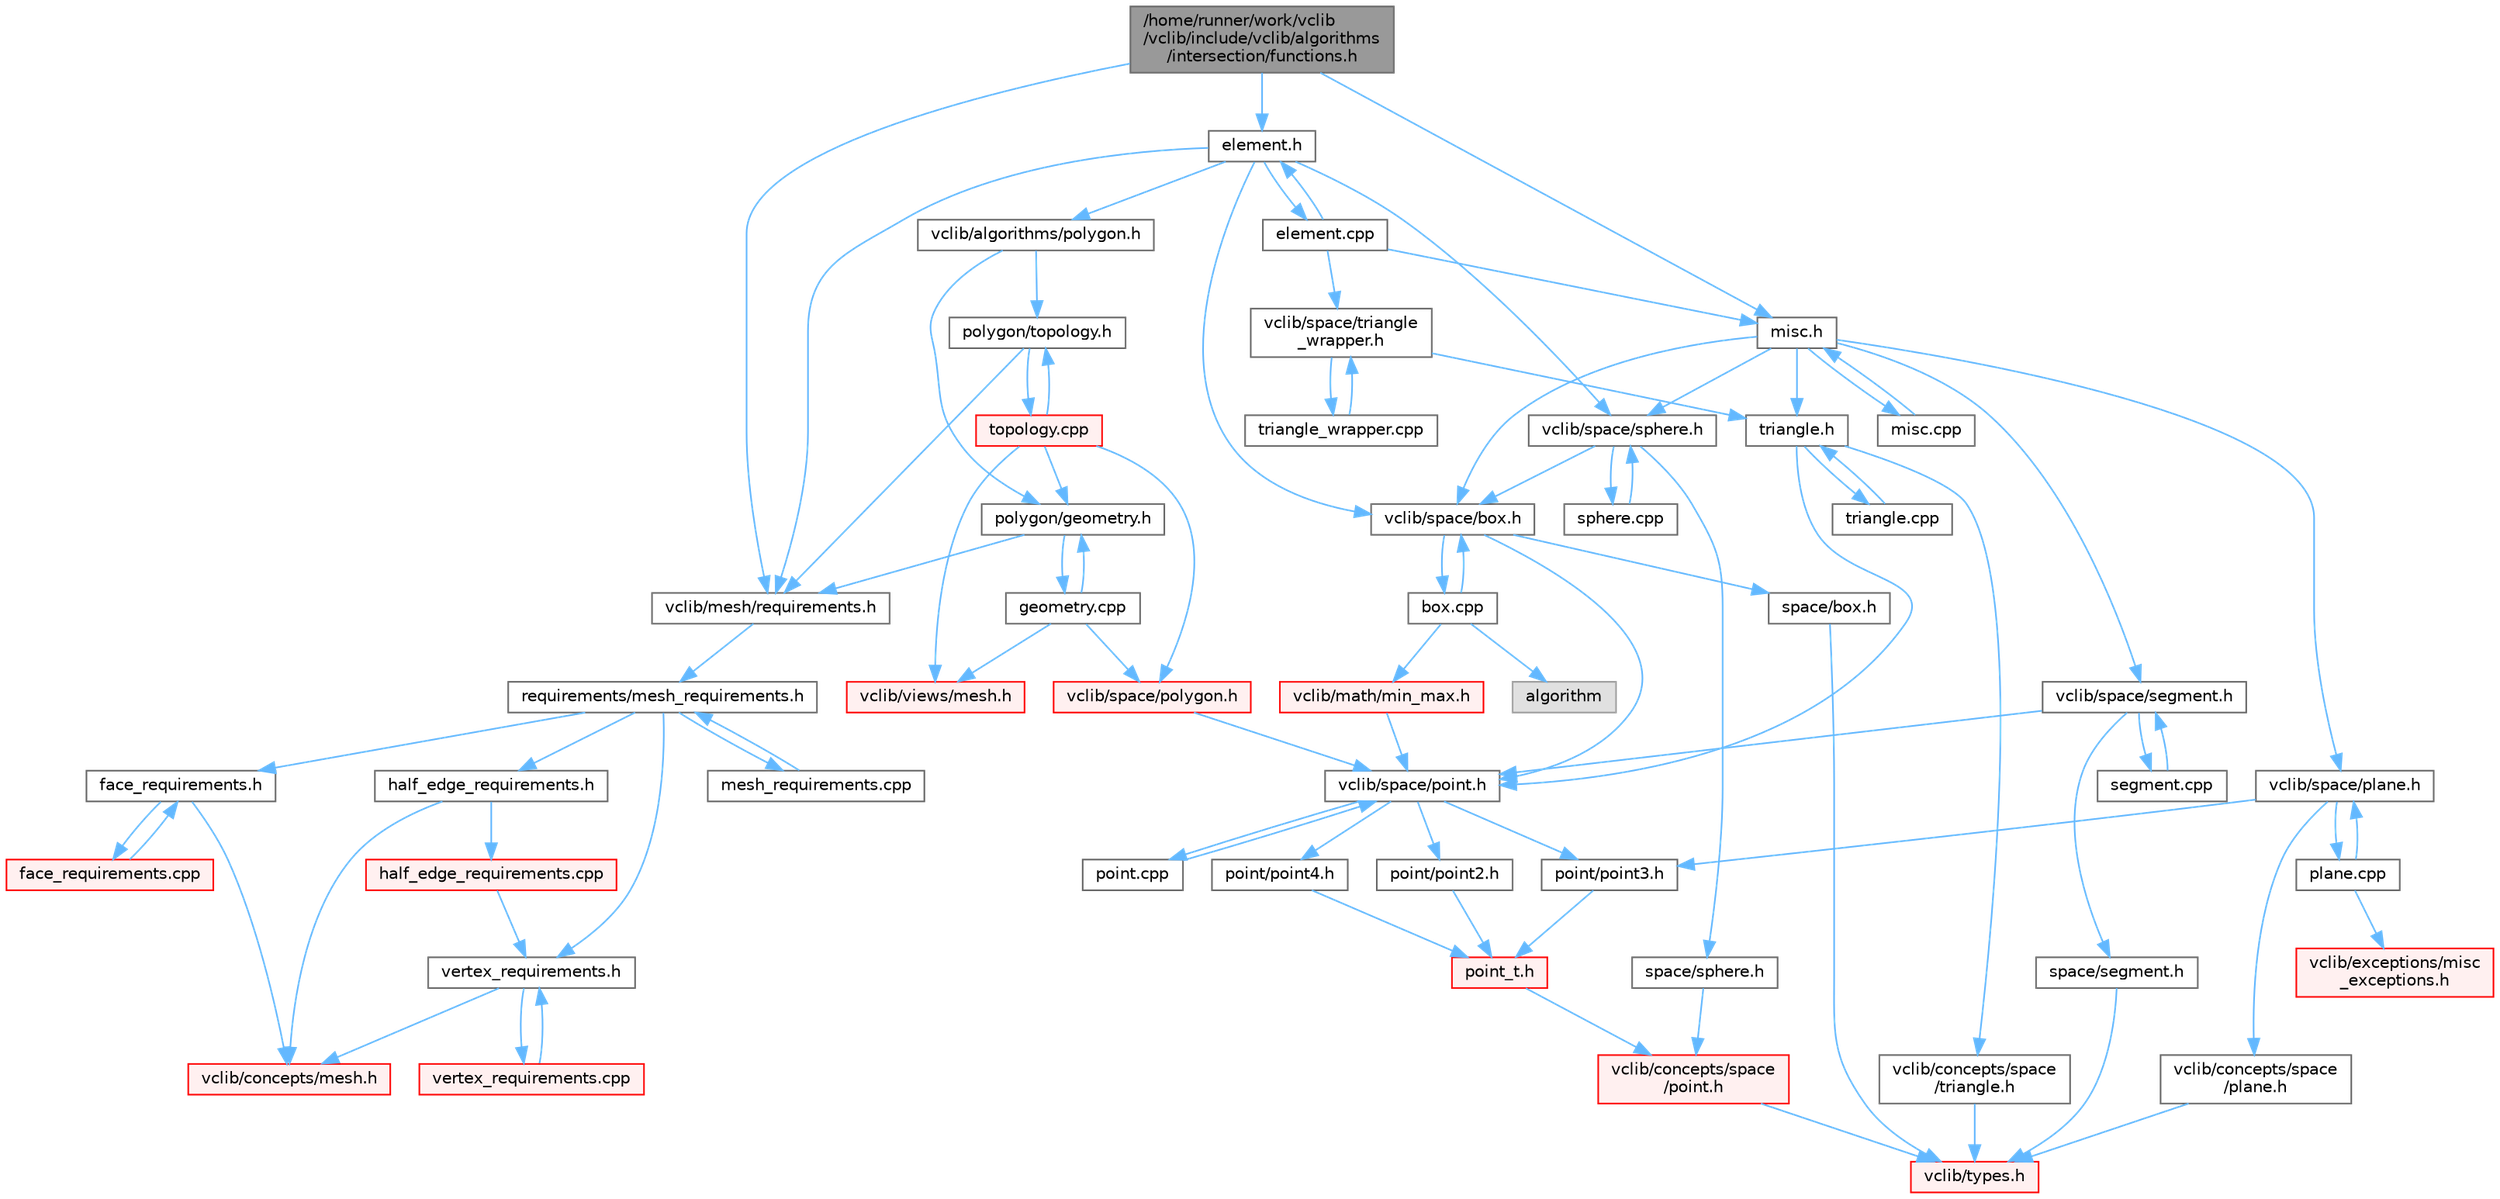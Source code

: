 digraph "/home/runner/work/vclib/vclib/include/vclib/algorithms/intersection/functions.h"
{
 // LATEX_PDF_SIZE
  bgcolor="transparent";
  edge [fontname=Helvetica,fontsize=10,labelfontname=Helvetica,labelfontsize=10];
  node [fontname=Helvetica,fontsize=10,shape=box,height=0.2,width=0.4];
  Node1 [label="/home/runner/work/vclib\l/vclib/include/vclib/algorithms\l/intersection/functions.h",height=0.2,width=0.4,color="gray40", fillcolor="grey60", style="filled", fontcolor="black",tooltip=" "];
  Node1 -> Node2 [color="steelblue1",style="solid"];
  Node2 [label="element.h",height=0.2,width=0.4,color="grey40", fillcolor="white", style="filled",URL="$algorithms_2intersection_2element_8h.html",tooltip=" "];
  Node2 -> Node3 [color="steelblue1",style="solid"];
  Node3 [label="vclib/algorithms/polygon.h",height=0.2,width=0.4,color="grey40", fillcolor="white", style="filled",URL="$algorithms_2polygon_8h.html",tooltip=" "];
  Node3 -> Node4 [color="steelblue1",style="solid"];
  Node4 [label="polygon/geometry.h",height=0.2,width=0.4,color="grey40", fillcolor="white", style="filled",URL="$geometry_8h.html",tooltip=" "];
  Node4 -> Node5 [color="steelblue1",style="solid"];
  Node5 [label="vclib/mesh/requirements.h",height=0.2,width=0.4,color="grey40", fillcolor="white", style="filled",URL="$requirements_8h.html",tooltip=" "];
  Node5 -> Node6 [color="steelblue1",style="solid"];
  Node6 [label="requirements/mesh_requirements.h",height=0.2,width=0.4,color="grey40", fillcolor="white", style="filled",URL="$mesh__requirements_8h.html",tooltip=" "];
  Node6 -> Node7 [color="steelblue1",style="solid"];
  Node7 [label="half_edge_requirements.h",height=0.2,width=0.4,color="grey40", fillcolor="white", style="filled",URL="$half__edge__requirements_8h.html",tooltip=" "];
  Node7 -> Node8 [color="steelblue1",style="solid"];
  Node8 [label="vclib/concepts/mesh.h",height=0.2,width=0.4,color="red", fillcolor="#FFF0F0", style="filled",URL="$concepts_2mesh_8h.html",tooltip=" "];
  Node7 -> Node74 [color="steelblue1",style="solid"];
  Node74 [label="half_edge_requirements.cpp",height=0.2,width=0.4,color="red", fillcolor="#FFF0F0", style="filled",URL="$half__edge__requirements_8cpp.html",tooltip=" "];
  Node74 -> Node75 [color="steelblue1",style="solid"];
  Node75 [label="vertex_requirements.h",height=0.2,width=0.4,color="grey40", fillcolor="white", style="filled",URL="$vertex__requirements_8h.html",tooltip=" "];
  Node75 -> Node8 [color="steelblue1",style="solid"];
  Node75 -> Node76 [color="steelblue1",style="solid"];
  Node76 [label="vertex_requirements.cpp",height=0.2,width=0.4,color="red", fillcolor="#FFF0F0", style="filled",URL="$vertex__requirements_8cpp.html",tooltip=" "];
  Node76 -> Node75 [color="steelblue1",style="solid"];
  Node6 -> Node156 [color="steelblue1",style="solid"];
  Node156 [label="face_requirements.h",height=0.2,width=0.4,color="grey40", fillcolor="white", style="filled",URL="$face__requirements_8h.html",tooltip=" "];
  Node156 -> Node8 [color="steelblue1",style="solid"];
  Node156 -> Node157 [color="steelblue1",style="solid"];
  Node157 [label="face_requirements.cpp",height=0.2,width=0.4,color="red", fillcolor="#FFF0F0", style="filled",URL="$face__requirements_8cpp.html",tooltip=" "];
  Node157 -> Node156 [color="steelblue1",style="solid"];
  Node6 -> Node75 [color="steelblue1",style="solid"];
  Node6 -> Node181 [color="steelblue1",style="solid"];
  Node181 [label="mesh_requirements.cpp",height=0.2,width=0.4,color="grey40", fillcolor="white", style="filled",URL="$mesh__requirements_8cpp.html",tooltip=" "];
  Node181 -> Node6 [color="steelblue1",style="solid"];
  Node4 -> Node182 [color="steelblue1",style="solid"];
  Node182 [label="geometry.cpp",height=0.2,width=0.4,color="grey40", fillcolor="white", style="filled",URL="$geometry_8cpp.html",tooltip=" "];
  Node182 -> Node4 [color="steelblue1",style="solid"];
  Node182 -> Node183 [color="steelblue1",style="solid"];
  Node183 [label="vclib/space/polygon.h",height=0.2,width=0.4,color="red", fillcolor="#FFF0F0", style="filled",URL="$space_2polygon_8h.html",tooltip=" "];
  Node183 -> Node46 [color="steelblue1",style="solid"];
  Node46 [label="vclib/space/point.h",height=0.2,width=0.4,color="grey40", fillcolor="white", style="filled",URL="$space_2point_8h.html",tooltip=" "];
  Node46 -> Node47 [color="steelblue1",style="solid"];
  Node47 [label="point/point2.h",height=0.2,width=0.4,color="grey40", fillcolor="white", style="filled",URL="$point2_8h.html",tooltip=" "];
  Node47 -> Node31 [color="steelblue1",style="solid"];
  Node31 [label="point_t.h",height=0.2,width=0.4,color="red", fillcolor="#FFF0F0", style="filled",URL="$point__t_8h.html",tooltip=" "];
  Node31 -> Node35 [color="steelblue1",style="solid"];
  Node35 [label="vclib/concepts/space\l/point.h",height=0.2,width=0.4,color="red", fillcolor="#FFF0F0", style="filled",URL="$concepts_2space_2point_8h.html",tooltip=" "];
  Node35 -> Node13 [color="steelblue1",style="solid"];
  Node13 [label="vclib/types.h",height=0.2,width=0.4,color="red", fillcolor="#FFF0F0", style="filled",URL="$types_8h.html",tooltip=" "];
  Node46 -> Node48 [color="steelblue1",style="solid"];
  Node48 [label="point/point3.h",height=0.2,width=0.4,color="grey40", fillcolor="white", style="filled",URL="$point3_8h.html",tooltip=" "];
  Node48 -> Node31 [color="steelblue1",style="solid"];
  Node46 -> Node30 [color="steelblue1",style="solid"];
  Node30 [label="point/point4.h",height=0.2,width=0.4,color="grey40", fillcolor="white", style="filled",URL="$point4_8h.html",tooltip=" "];
  Node30 -> Node31 [color="steelblue1",style="solid"];
  Node46 -> Node49 [color="steelblue1",style="solid"];
  Node49 [label="point.cpp",height=0.2,width=0.4,color="grey40", fillcolor="white", style="filled",URL="$point_8cpp.html",tooltip=" "];
  Node49 -> Node46 [color="steelblue1",style="solid"];
  Node182 -> Node197 [color="steelblue1",style="solid"];
  Node197 [label="vclib/views/mesh.h",height=0.2,width=0.4,color="red", fillcolor="#FFF0F0", style="filled",URL="$views_2mesh_8h.html",tooltip=" "];
  Node3 -> Node217 [color="steelblue1",style="solid"];
  Node217 [label="polygon/topology.h",height=0.2,width=0.4,color="grey40", fillcolor="white", style="filled",URL="$polygon_2topology_8h.html",tooltip=" "];
  Node217 -> Node5 [color="steelblue1",style="solid"];
  Node217 -> Node218 [color="steelblue1",style="solid"];
  Node218 [label="topology.cpp",height=0.2,width=0.4,color="red", fillcolor="#FFF0F0", style="filled",URL="$polygon_2topology_8cpp.html",tooltip=" "];
  Node218 -> Node217 [color="steelblue1",style="solid"];
  Node218 -> Node197 [color="steelblue1",style="solid"];
  Node218 -> Node183 [color="steelblue1",style="solid"];
  Node218 -> Node4 [color="steelblue1",style="solid"];
  Node2 -> Node5 [color="steelblue1",style="solid"];
  Node2 -> Node228 [color="steelblue1",style="solid"];
  Node228 [label="vclib/space/box.h",height=0.2,width=0.4,color="grey40", fillcolor="white", style="filled",URL="$space_2box_8h.html",tooltip=" "];
  Node228 -> Node203 [color="steelblue1",style="solid"];
  Node203 [label="space/box.h",height=0.2,width=0.4,color="grey40", fillcolor="white", style="filled",URL="$concepts_2space_2box_8h.html",tooltip=" "];
  Node203 -> Node13 [color="steelblue1",style="solid"];
  Node228 -> Node46 [color="steelblue1",style="solid"];
  Node228 -> Node229 [color="steelblue1",style="solid"];
  Node229 [label="box.cpp",height=0.2,width=0.4,color="grey40", fillcolor="white", style="filled",URL="$box_8cpp.html",tooltip=" "];
  Node229 -> Node228 [color="steelblue1",style="solid"];
  Node229 -> Node95 [color="steelblue1",style="solid"];
  Node95 [label="algorithm",height=0.2,width=0.4,color="grey60", fillcolor="#E0E0E0", style="filled",tooltip=" "];
  Node229 -> Node230 [color="steelblue1",style="solid"];
  Node230 [label="vclib/math/min_max.h",height=0.2,width=0.4,color="red", fillcolor="#FFF0F0", style="filled",URL="$min__max_8h.html",tooltip=" "];
  Node230 -> Node46 [color="steelblue1",style="solid"];
  Node2 -> Node232 [color="steelblue1",style="solid"];
  Node232 [label="vclib/space/sphere.h",height=0.2,width=0.4,color="grey40", fillcolor="white", style="filled",URL="$space_2sphere_8h.html",tooltip=" "];
  Node232 -> Node207 [color="steelblue1",style="solid"];
  Node207 [label="space/sphere.h",height=0.2,width=0.4,color="grey40", fillcolor="white", style="filled",URL="$concepts_2space_2sphere_8h.html",tooltip=" "];
  Node207 -> Node35 [color="steelblue1",style="solid"];
  Node232 -> Node228 [color="steelblue1",style="solid"];
  Node232 -> Node233 [color="steelblue1",style="solid"];
  Node233 [label="sphere.cpp",height=0.2,width=0.4,color="grey40", fillcolor="white", style="filled",URL="$space_2sphere_8cpp.html",tooltip=" "];
  Node233 -> Node232 [color="steelblue1",style="solid"];
  Node2 -> Node234 [color="steelblue1",style="solid"];
  Node234 [label="element.cpp",height=0.2,width=0.4,color="grey40", fillcolor="white", style="filled",URL="$algorithms_2intersection_2element_8cpp.html",tooltip=" "];
  Node234 -> Node2 [color="steelblue1",style="solid"];
  Node234 -> Node235 [color="steelblue1",style="solid"];
  Node235 [label="misc.h",height=0.2,width=0.4,color="grey40", fillcolor="white", style="filled",URL="$intersection_2misc_8h.html",tooltip=" "];
  Node235 -> Node228 [color="steelblue1",style="solid"];
  Node235 -> Node236 [color="steelblue1",style="solid"];
  Node236 [label="vclib/space/plane.h",height=0.2,width=0.4,color="grey40", fillcolor="white", style="filled",URL="$space_2plane_8h.html",tooltip=" "];
  Node236 -> Node237 [color="steelblue1",style="solid"];
  Node237 [label="vclib/concepts/space\l/plane.h",height=0.2,width=0.4,color="grey40", fillcolor="white", style="filled",URL="$concepts_2space_2plane_8h.html",tooltip=" "];
  Node237 -> Node13 [color="steelblue1",style="solid"];
  Node236 -> Node48 [color="steelblue1",style="solid"];
  Node236 -> Node238 [color="steelblue1",style="solid"];
  Node238 [label="plane.cpp",height=0.2,width=0.4,color="grey40", fillcolor="white", style="filled",URL="$plane_8cpp.html",tooltip=" "];
  Node238 -> Node236 [color="steelblue1",style="solid"];
  Node238 -> Node239 [color="steelblue1",style="solid"];
  Node239 [label="vclib/exceptions/misc\l_exceptions.h",height=0.2,width=0.4,color="red", fillcolor="#FFF0F0", style="filled",URL="$misc__exceptions_8h.html",tooltip=" "];
  Node235 -> Node240 [color="steelblue1",style="solid"];
  Node240 [label="vclib/space/segment.h",height=0.2,width=0.4,color="grey40", fillcolor="white", style="filled",URL="$space_2segment_8h.html",tooltip=" "];
  Node240 -> Node206 [color="steelblue1",style="solid"];
  Node206 [label="space/segment.h",height=0.2,width=0.4,color="grey40", fillcolor="white", style="filled",URL="$concepts_2space_2segment_8h.html",tooltip=" "];
  Node206 -> Node13 [color="steelblue1",style="solid"];
  Node240 -> Node46 [color="steelblue1",style="solid"];
  Node240 -> Node241 [color="steelblue1",style="solid"];
  Node241 [label="segment.cpp",height=0.2,width=0.4,color="grey40", fillcolor="white", style="filled",URL="$segment_8cpp.html",tooltip=" "];
  Node241 -> Node240 [color="steelblue1",style="solid"];
  Node235 -> Node232 [color="steelblue1",style="solid"];
  Node235 -> Node193 [color="steelblue1",style="solid"];
  Node193 [label="triangle.h",height=0.2,width=0.4,color="grey40", fillcolor="white", style="filled",URL="$space_2triangle_8h.html",tooltip=" "];
  Node193 -> Node194 [color="steelblue1",style="solid"];
  Node194 [label="vclib/concepts/space\l/triangle.h",height=0.2,width=0.4,color="grey40", fillcolor="white", style="filled",URL="$concepts_2space_2triangle_8h.html",tooltip=" "];
  Node194 -> Node13 [color="steelblue1",style="solid"];
  Node193 -> Node46 [color="steelblue1",style="solid"];
  Node193 -> Node195 [color="steelblue1",style="solid"];
  Node195 [label="triangle.cpp",height=0.2,width=0.4,color="grey40", fillcolor="white", style="filled",URL="$triangle_8cpp.html",tooltip=" "];
  Node195 -> Node193 [color="steelblue1",style="solid"];
  Node235 -> Node242 [color="steelblue1",style="solid"];
  Node242 [label="misc.cpp",height=0.2,width=0.4,color="grey40", fillcolor="white", style="filled",URL="$intersection_2misc_8cpp.html",tooltip=" "];
  Node242 -> Node235 [color="steelblue1",style="solid"];
  Node234 -> Node243 [color="steelblue1",style="solid"];
  Node243 [label="vclib/space/triangle\l_wrapper.h",height=0.2,width=0.4,color="grey40", fillcolor="white", style="filled",URL="$triangle__wrapper_8h.html",tooltip=" "];
  Node243 -> Node193 [color="steelblue1",style="solid"];
  Node243 -> Node244 [color="steelblue1",style="solid"];
  Node244 [label="triangle_wrapper.cpp",height=0.2,width=0.4,color="grey40", fillcolor="white", style="filled",URL="$triangle__wrapper_8cpp.html",tooltip=" "];
  Node244 -> Node243 [color="steelblue1",style="solid"];
  Node1 -> Node235 [color="steelblue1",style="solid"];
  Node1 -> Node5 [color="steelblue1",style="solid"];
}
